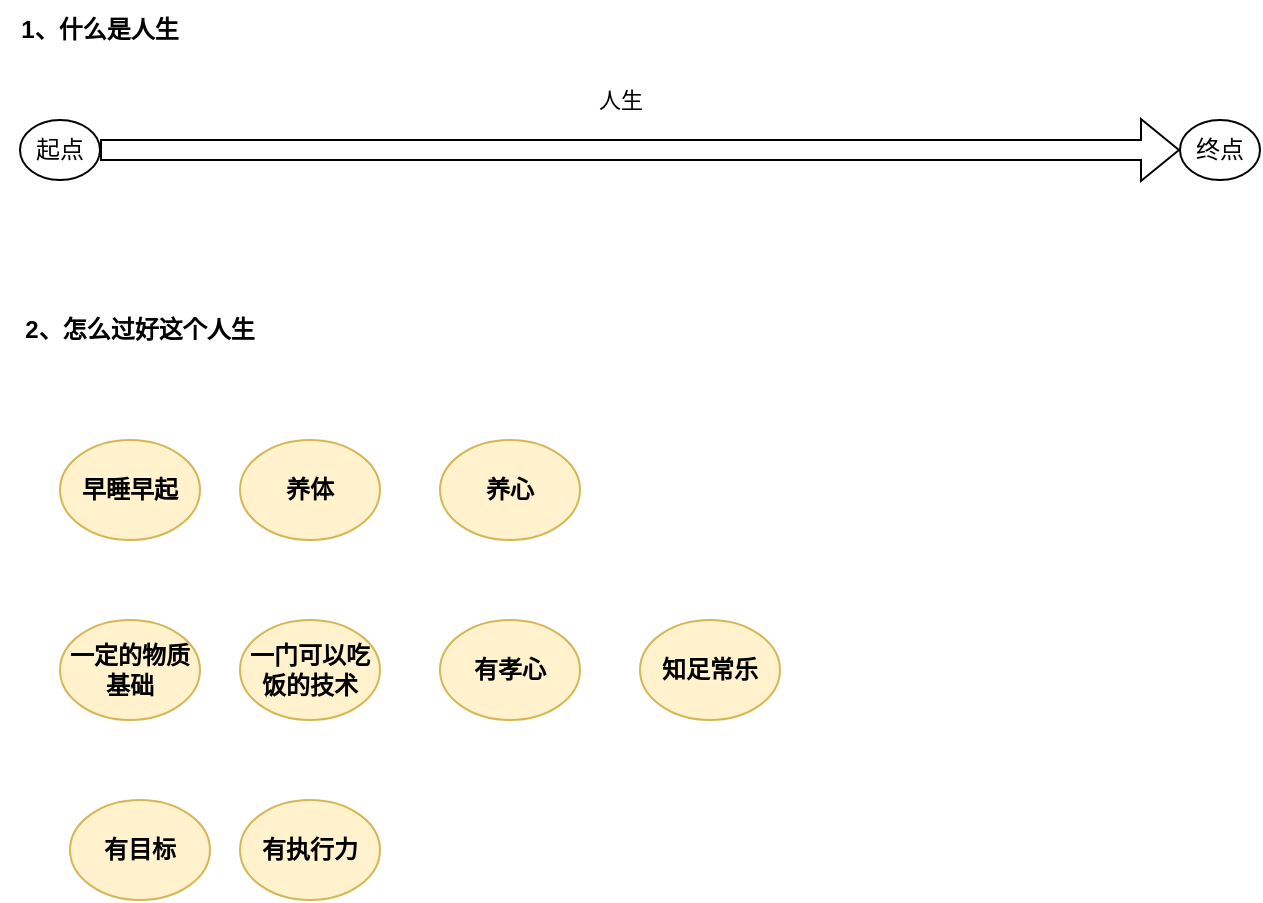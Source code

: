 <mxfile version="16.5.3" type="github">
  <diagram id="ZKx9zjy7iOst4Df-iox1" name="第 1 页">
    <mxGraphModel dx="1038" dy="483" grid="1" gridSize="10" guides="1" tooltips="1" connect="1" arrows="1" fold="1" page="1" pageScale="1" pageWidth="827" pageHeight="1169" math="0" shadow="0">
      <root>
        <mxCell id="0" />
        <mxCell id="1" parent="0" />
        <mxCell id="bndzpAf4vowpiUw_1lPS-4" value="起点" style="ellipse;whiteSpace=wrap;html=1;" vertex="1" parent="1">
          <mxGeometry x="50" y="100" width="40" height="30" as="geometry" />
        </mxCell>
        <mxCell id="bndzpAf4vowpiUw_1lPS-5" value="终点" style="ellipse;whiteSpace=wrap;html=1;" vertex="1" parent="1">
          <mxGeometry x="630" y="100" width="40" height="30" as="geometry" />
        </mxCell>
        <mxCell id="bndzpAf4vowpiUw_1lPS-8" value="" style="shape=flexArrow;endArrow=classic;html=1;rounded=0;exitX=1;exitY=0.5;exitDx=0;exitDy=0;entryX=0;entryY=0.5;entryDx=0;entryDy=0;" edge="1" parent="1" source="bndzpAf4vowpiUw_1lPS-4" target="bndzpAf4vowpiUw_1lPS-5">
          <mxGeometry width="50" height="50" relative="1" as="geometry">
            <mxPoint x="100" y="120" as="sourcePoint" />
            <mxPoint x="740" y="80" as="targetPoint" />
          </mxGeometry>
        </mxCell>
        <mxCell id="bndzpAf4vowpiUw_1lPS-13" value="人生" style="edgeLabel;html=1;align=center;verticalAlign=middle;resizable=0;points=[];" vertex="1" connectable="0" parent="bndzpAf4vowpiUw_1lPS-8">
          <mxGeometry x="-0.207" y="-4" relative="1" as="geometry">
            <mxPoint x="46" y="-29" as="offset" />
          </mxGeometry>
        </mxCell>
        <mxCell id="bndzpAf4vowpiUw_1lPS-14" value="1、什么是人生" style="text;html=1;strokeColor=none;fillColor=none;align=center;verticalAlign=middle;whiteSpace=wrap;rounded=0;fontStyle=1" vertex="1" parent="1">
          <mxGeometry x="40" y="40" width="100" height="30" as="geometry" />
        </mxCell>
        <mxCell id="bndzpAf4vowpiUw_1lPS-16" value="2、怎么过好这个人生" style="text;html=1;strokeColor=none;fillColor=none;align=center;verticalAlign=middle;whiteSpace=wrap;rounded=0;fontStyle=1" vertex="1" parent="1">
          <mxGeometry x="40" y="190" width="140" height="30" as="geometry" />
        </mxCell>
        <mxCell id="bndzpAf4vowpiUw_1lPS-21" value="早睡早起" style="ellipse;whiteSpace=wrap;html=1;labelBackgroundColor=none;fillColor=#fff2cc;strokeColor=#d6b656;fontStyle=1" vertex="1" parent="1">
          <mxGeometry x="70" y="260" width="70" height="50" as="geometry" />
        </mxCell>
        <mxCell id="bndzpAf4vowpiUw_1lPS-54" value="养体" style="ellipse;whiteSpace=wrap;html=1;labelBackgroundColor=none;fillColor=#fff2cc;strokeColor=#d6b656;fontStyle=1" vertex="1" parent="1">
          <mxGeometry x="160" y="260" width="70" height="50" as="geometry" />
        </mxCell>
        <mxCell id="bndzpAf4vowpiUw_1lPS-55" value="养心" style="ellipse;whiteSpace=wrap;html=1;labelBackgroundColor=none;fillColor=#fff2cc;strokeColor=#d6b656;fontStyle=1" vertex="1" parent="1">
          <mxGeometry x="260" y="260" width="70" height="50" as="geometry" />
        </mxCell>
        <mxCell id="bndzpAf4vowpiUw_1lPS-56" value="一定的物质基础" style="ellipse;whiteSpace=wrap;html=1;labelBackgroundColor=none;fillColor=#fff2cc;strokeColor=#d6b656;fontStyle=1" vertex="1" parent="1">
          <mxGeometry x="70" y="350" width="70" height="50" as="geometry" />
        </mxCell>
        <mxCell id="bndzpAf4vowpiUw_1lPS-57" value="一门可以吃饭的技术" style="ellipse;whiteSpace=wrap;html=1;labelBackgroundColor=none;fillColor=#fff2cc;strokeColor=#d6b656;fontStyle=1" vertex="1" parent="1">
          <mxGeometry x="160" y="350" width="70" height="50" as="geometry" />
        </mxCell>
        <mxCell id="bndzpAf4vowpiUw_1lPS-58" value="有孝心" style="ellipse;whiteSpace=wrap;html=1;labelBackgroundColor=none;fillColor=#fff2cc;strokeColor=#d6b656;fontStyle=1" vertex="1" parent="1">
          <mxGeometry x="260" y="350" width="70" height="50" as="geometry" />
        </mxCell>
        <mxCell id="bndzpAf4vowpiUw_1lPS-59" value="知足常乐" style="ellipse;whiteSpace=wrap;html=1;labelBackgroundColor=none;fillColor=#fff2cc;strokeColor=#d6b656;fontStyle=1" vertex="1" parent="1">
          <mxGeometry x="360" y="350" width="70" height="50" as="geometry" />
        </mxCell>
        <mxCell id="bndzpAf4vowpiUw_1lPS-60" value="有目标" style="ellipse;whiteSpace=wrap;html=1;labelBackgroundColor=none;fillColor=#fff2cc;strokeColor=#d6b656;fontStyle=1" vertex="1" parent="1">
          <mxGeometry x="75" y="440" width="70" height="50" as="geometry" />
        </mxCell>
        <mxCell id="bndzpAf4vowpiUw_1lPS-61" value="有执行力" style="ellipse;whiteSpace=wrap;html=1;labelBackgroundColor=none;fillColor=#fff2cc;strokeColor=#d6b656;fontStyle=1" vertex="1" parent="1">
          <mxGeometry x="160" y="440" width="70" height="50" as="geometry" />
        </mxCell>
      </root>
    </mxGraphModel>
  </diagram>
</mxfile>
